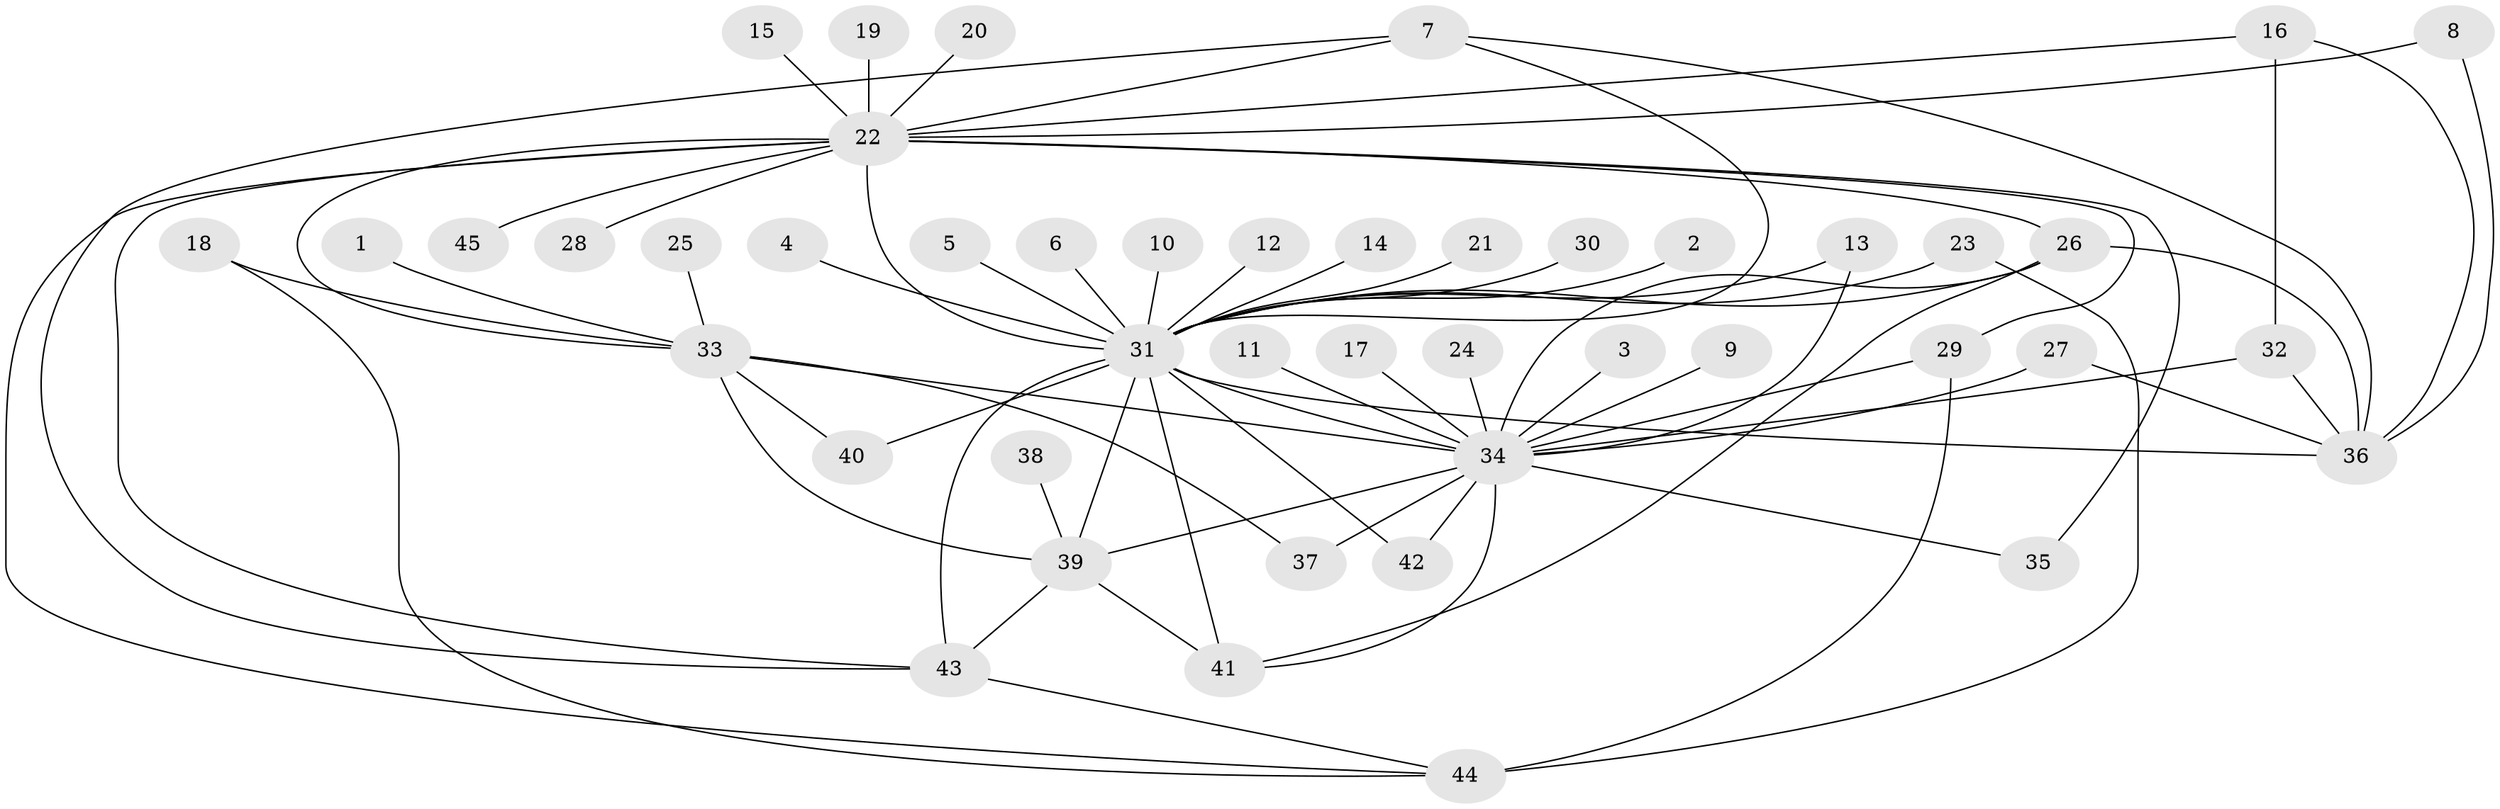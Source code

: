 // original degree distribution, {18: 0.011363636363636364, 22: 0.011363636363636364, 15: 0.011363636363636364, 1: 0.4318181818181818, 12: 0.011363636363636364, 5: 0.045454545454545456, 8: 0.022727272727272728, 4: 0.10227272727272728, 3: 0.056818181818181816, 2: 0.2727272727272727, 6: 0.022727272727272728}
// Generated by graph-tools (version 1.1) at 2025/49/03/09/25 03:49:50]
// undirected, 45 vertices, 73 edges
graph export_dot {
graph [start="1"]
  node [color=gray90,style=filled];
  1;
  2;
  3;
  4;
  5;
  6;
  7;
  8;
  9;
  10;
  11;
  12;
  13;
  14;
  15;
  16;
  17;
  18;
  19;
  20;
  21;
  22;
  23;
  24;
  25;
  26;
  27;
  28;
  29;
  30;
  31;
  32;
  33;
  34;
  35;
  36;
  37;
  38;
  39;
  40;
  41;
  42;
  43;
  44;
  45;
  1 -- 33 [weight=1.0];
  2 -- 31 [weight=1.0];
  3 -- 34 [weight=1.0];
  4 -- 31 [weight=1.0];
  5 -- 31 [weight=1.0];
  6 -- 31 [weight=1.0];
  7 -- 22 [weight=1.0];
  7 -- 31 [weight=1.0];
  7 -- 36 [weight=1.0];
  7 -- 43 [weight=1.0];
  8 -- 22 [weight=1.0];
  8 -- 36 [weight=1.0];
  9 -- 34 [weight=1.0];
  10 -- 31 [weight=1.0];
  11 -- 34 [weight=1.0];
  12 -- 31 [weight=1.0];
  13 -- 31 [weight=1.0];
  13 -- 34 [weight=1.0];
  14 -- 31 [weight=1.0];
  15 -- 22 [weight=1.0];
  16 -- 22 [weight=1.0];
  16 -- 32 [weight=1.0];
  16 -- 36 [weight=1.0];
  17 -- 34 [weight=1.0];
  18 -- 33 [weight=1.0];
  18 -- 44 [weight=1.0];
  19 -- 22 [weight=1.0];
  20 -- 22 [weight=1.0];
  21 -- 31 [weight=1.0];
  22 -- 26 [weight=1.0];
  22 -- 28 [weight=1.0];
  22 -- 29 [weight=1.0];
  22 -- 31 [weight=1.0];
  22 -- 33 [weight=2.0];
  22 -- 35 [weight=1.0];
  22 -- 43 [weight=1.0];
  22 -- 44 [weight=1.0];
  22 -- 45 [weight=1.0];
  23 -- 31 [weight=1.0];
  23 -- 44 [weight=1.0];
  24 -- 34 [weight=1.0];
  25 -- 33 [weight=1.0];
  26 -- 31 [weight=1.0];
  26 -- 34 [weight=1.0];
  26 -- 36 [weight=1.0];
  26 -- 41 [weight=1.0];
  27 -- 34 [weight=1.0];
  27 -- 36 [weight=1.0];
  29 -- 34 [weight=2.0];
  29 -- 44 [weight=2.0];
  30 -- 31 [weight=1.0];
  31 -- 34 [weight=2.0];
  31 -- 36 [weight=1.0];
  31 -- 39 [weight=1.0];
  31 -- 40 [weight=1.0];
  31 -- 41 [weight=2.0];
  31 -- 42 [weight=1.0];
  31 -- 43 [weight=2.0];
  32 -- 34 [weight=1.0];
  32 -- 36 [weight=1.0];
  33 -- 34 [weight=2.0];
  33 -- 37 [weight=1.0];
  33 -- 39 [weight=1.0];
  33 -- 40 [weight=1.0];
  34 -- 35 [weight=1.0];
  34 -- 37 [weight=1.0];
  34 -- 39 [weight=1.0];
  34 -- 41 [weight=1.0];
  34 -- 42 [weight=1.0];
  38 -- 39 [weight=1.0];
  39 -- 41 [weight=1.0];
  39 -- 43 [weight=1.0];
  43 -- 44 [weight=1.0];
}
